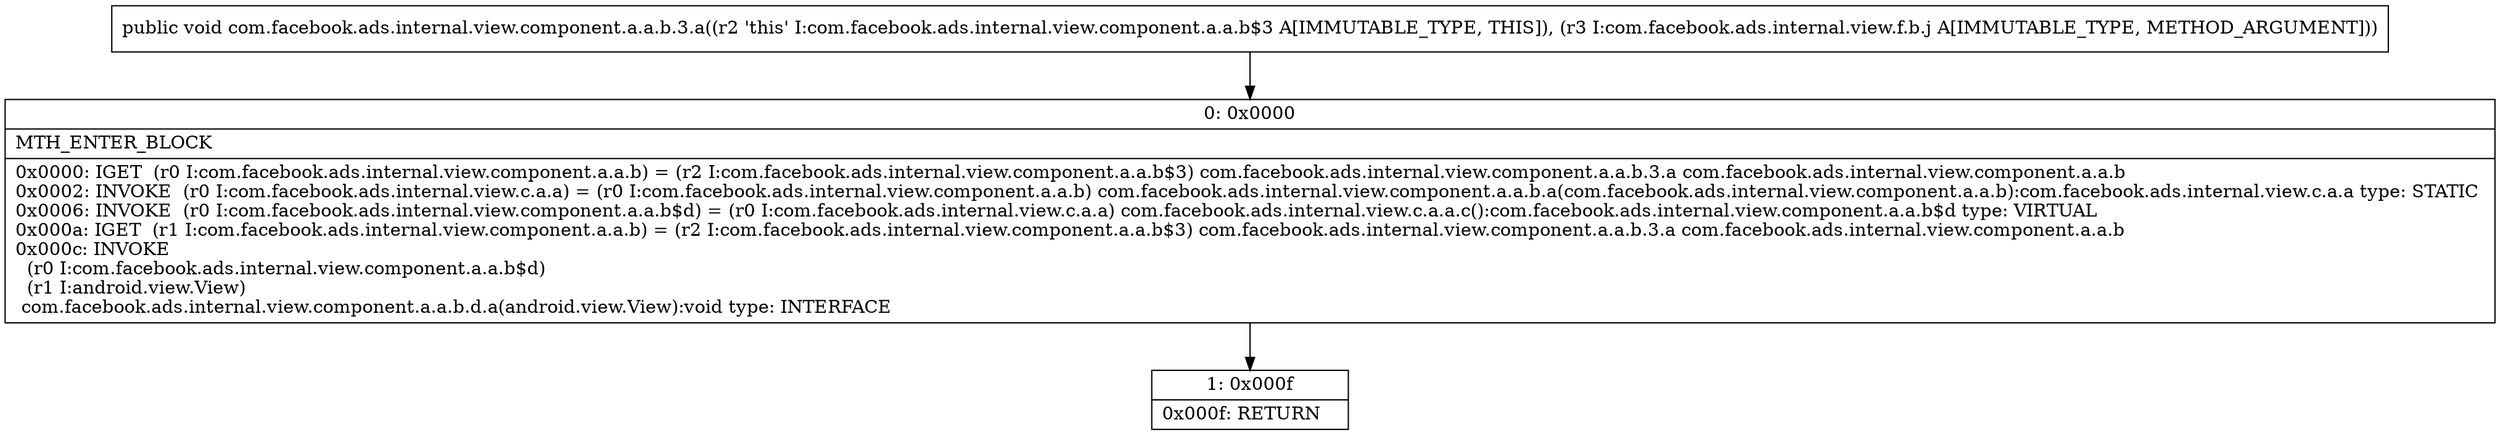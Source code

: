 digraph "CFG forcom.facebook.ads.internal.view.component.a.a.b.3.a(Lcom\/facebook\/ads\/internal\/view\/f\/b\/j;)V" {
Node_0 [shape=record,label="{0\:\ 0x0000|MTH_ENTER_BLOCK\l|0x0000: IGET  (r0 I:com.facebook.ads.internal.view.component.a.a.b) = (r2 I:com.facebook.ads.internal.view.component.a.a.b$3) com.facebook.ads.internal.view.component.a.a.b.3.a com.facebook.ads.internal.view.component.a.a.b \l0x0002: INVOKE  (r0 I:com.facebook.ads.internal.view.c.a.a) = (r0 I:com.facebook.ads.internal.view.component.a.a.b) com.facebook.ads.internal.view.component.a.a.b.a(com.facebook.ads.internal.view.component.a.a.b):com.facebook.ads.internal.view.c.a.a type: STATIC \l0x0006: INVOKE  (r0 I:com.facebook.ads.internal.view.component.a.a.b$d) = (r0 I:com.facebook.ads.internal.view.c.a.a) com.facebook.ads.internal.view.c.a.a.c():com.facebook.ads.internal.view.component.a.a.b$d type: VIRTUAL \l0x000a: IGET  (r1 I:com.facebook.ads.internal.view.component.a.a.b) = (r2 I:com.facebook.ads.internal.view.component.a.a.b$3) com.facebook.ads.internal.view.component.a.a.b.3.a com.facebook.ads.internal.view.component.a.a.b \l0x000c: INVOKE  \l  (r0 I:com.facebook.ads.internal.view.component.a.a.b$d)\l  (r1 I:android.view.View)\l com.facebook.ads.internal.view.component.a.a.b.d.a(android.view.View):void type: INTERFACE \l}"];
Node_1 [shape=record,label="{1\:\ 0x000f|0x000f: RETURN   \l}"];
MethodNode[shape=record,label="{public void com.facebook.ads.internal.view.component.a.a.b.3.a((r2 'this' I:com.facebook.ads.internal.view.component.a.a.b$3 A[IMMUTABLE_TYPE, THIS]), (r3 I:com.facebook.ads.internal.view.f.b.j A[IMMUTABLE_TYPE, METHOD_ARGUMENT])) }"];
MethodNode -> Node_0;
Node_0 -> Node_1;
}

